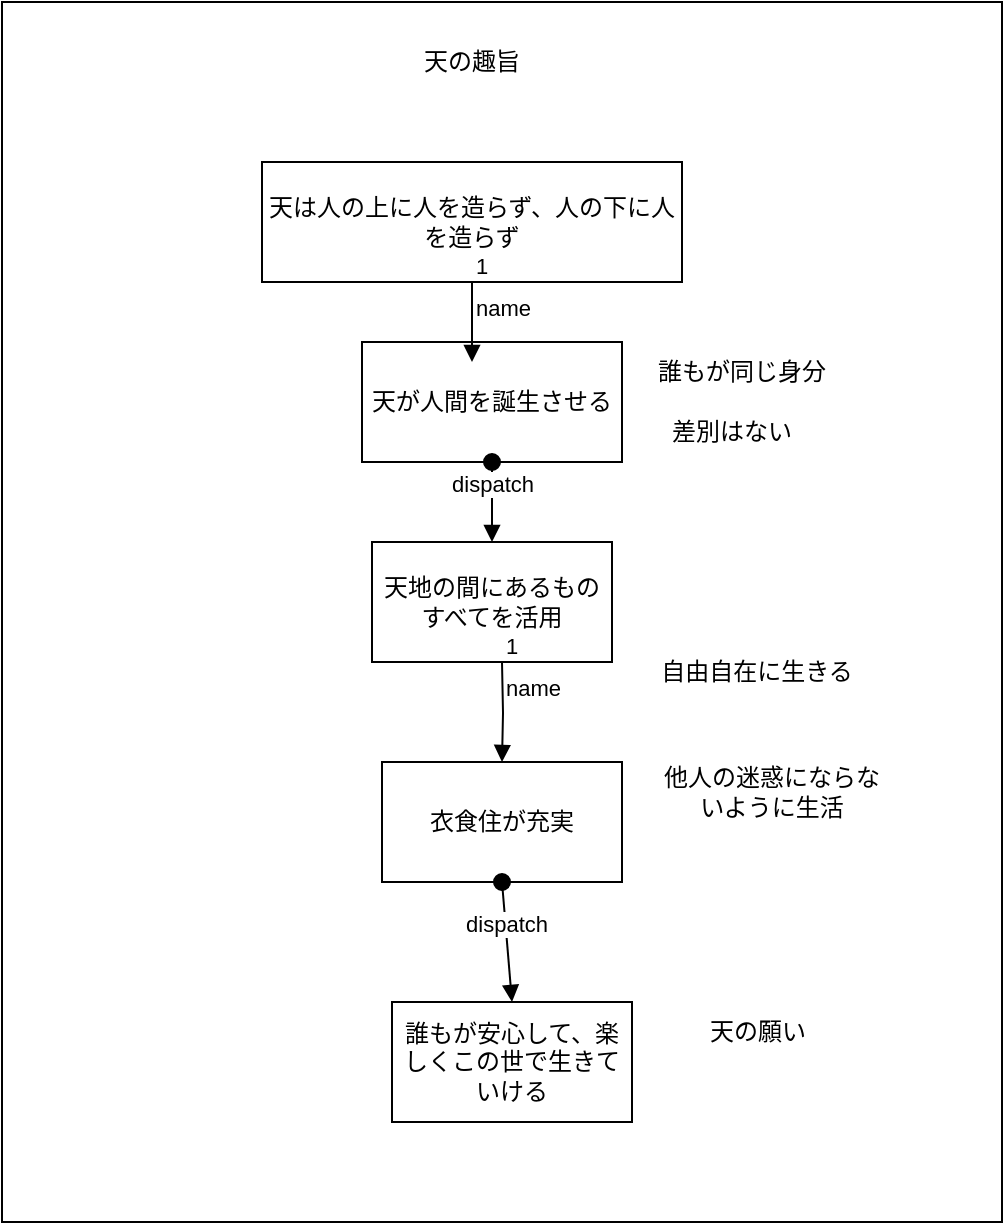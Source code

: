 <mxfile version="28.2.0">
  <diagram name="ページ1" id="taQEWdTHZiVdu1f6Igw2">
    <mxGraphModel dx="915" dy="541" grid="1" gridSize="10" guides="1" tooltips="1" connect="1" arrows="1" fold="1" page="1" pageScale="1" pageWidth="827" pageHeight="1169" math="0" shadow="0">
      <root>
        <mxCell id="0" />
        <mxCell id="1" parent="0" />
        <mxCell id="nmPzoguPQtyLXV5S9syo-3" value="" style="rounded=0;whiteSpace=wrap;html=1;" vertex="1" parent="1">
          <mxGeometry x="145" y="90" width="500" height="610" as="geometry" />
        </mxCell>
        <mxCell id="nmPzoguPQtyLXV5S9syo-1" value="天は人の上に人を造らず、人の下に人を造らず" style="rounded=0;whiteSpace=wrap;html=1;" vertex="1" parent="1">
          <mxGeometry x="275" y="170" width="210" height="60" as="geometry" />
        </mxCell>
        <mxCell id="nmPzoguPQtyLXV5S9syo-4" value="天が人間を誕生させる" style="rounded=0;whiteSpace=wrap;html=1;" vertex="1" parent="1">
          <mxGeometry x="325" y="260" width="130" height="60" as="geometry" />
        </mxCell>
        <mxCell id="nmPzoguPQtyLXV5S9syo-6" value="衣食住が充実" style="rounded=0;whiteSpace=wrap;html=1;" vertex="1" parent="1">
          <mxGeometry x="335" y="470" width="120" height="60" as="geometry" />
        </mxCell>
        <mxCell id="nmPzoguPQtyLXV5S9syo-7" value="誰もが同じ身分" style="text;html=1;align=center;verticalAlign=middle;whiteSpace=wrap;rounded=0;" vertex="1" parent="1">
          <mxGeometry x="470" y="260" width="90" height="30" as="geometry" />
        </mxCell>
        <mxCell id="nmPzoguPQtyLXV5S9syo-8" value="差別はない" style="text;html=1;align=center;verticalAlign=middle;whiteSpace=wrap;rounded=0;" vertex="1" parent="1">
          <mxGeometry x="470" y="290" width="80" height="30" as="geometry" />
        </mxCell>
        <mxCell id="nmPzoguPQtyLXV5S9syo-9" value="天地の間にあるものすべてを活用" style="rounded=0;whiteSpace=wrap;html=1;" vertex="1" parent="1">
          <mxGeometry x="330" y="360" width="120" height="60" as="geometry" />
        </mxCell>
        <mxCell id="nmPzoguPQtyLXV5S9syo-10" value="自由自在に生きる" style="text;html=1;align=center;verticalAlign=middle;whiteSpace=wrap;rounded=0;" vertex="1" parent="1">
          <mxGeometry x="470" y="410" width="105" height="30" as="geometry" />
        </mxCell>
        <mxCell id="nmPzoguPQtyLXV5S9syo-11" value="他人の迷惑にならないように生活" style="text;html=1;align=center;verticalAlign=middle;whiteSpace=wrap;rounded=0;" vertex="1" parent="1">
          <mxGeometry x="470" y="470" width="120" height="30" as="geometry" />
        </mxCell>
        <mxCell id="nmPzoguPQtyLXV5S9syo-13" value="天の趣旨" style="text;html=1;align=center;verticalAlign=middle;whiteSpace=wrap;rounded=0;" vertex="1" parent="1">
          <mxGeometry x="335" y="90" width="90" height="60" as="geometry" />
        </mxCell>
        <mxCell id="nmPzoguPQtyLXV5S9syo-14" value="誰もが安心して、楽しくこの世で生きていける" style="rounded=0;whiteSpace=wrap;html=1;" vertex="1" parent="1">
          <mxGeometry x="340" y="590" width="120" height="60" as="geometry" />
        </mxCell>
        <mxCell id="nmPzoguPQtyLXV5S9syo-15" value="天の願い" style="text;html=1;align=center;verticalAlign=middle;whiteSpace=wrap;rounded=0;" vertex="1" parent="1">
          <mxGeometry x="492.5" y="590" width="60" height="30" as="geometry" />
        </mxCell>
        <mxCell id="nmPzoguPQtyLXV5S9syo-16" value="name" style="endArrow=block;endFill=1;html=1;edgeStyle=orthogonalEdgeStyle;align=left;verticalAlign=top;rounded=0;exitX=0.5;exitY=1;exitDx=0;exitDy=0;" edge="1" parent="1" source="nmPzoguPQtyLXV5S9syo-1">
          <mxGeometry x="-1" relative="1" as="geometry">
            <mxPoint x="270" y="380" as="sourcePoint" />
            <mxPoint x="380" y="270" as="targetPoint" />
          </mxGeometry>
        </mxCell>
        <mxCell id="nmPzoguPQtyLXV5S9syo-17" value="1" style="edgeLabel;resizable=0;html=1;align=left;verticalAlign=bottom;" connectable="0" vertex="1" parent="nmPzoguPQtyLXV5S9syo-16">
          <mxGeometry x="-1" relative="1" as="geometry" />
        </mxCell>
        <mxCell id="nmPzoguPQtyLXV5S9syo-18" value="dispatch" style="html=1;verticalAlign=bottom;startArrow=oval;startFill=1;endArrow=block;startSize=8;curved=0;rounded=0;entryX=0.5;entryY=0;entryDx=0;entryDy=0;exitX=0.5;exitY=1;exitDx=0;exitDy=0;" edge="1" parent="1" source="nmPzoguPQtyLXV5S9syo-4" target="nmPzoguPQtyLXV5S9syo-9">
          <mxGeometry width="60" relative="1" as="geometry">
            <mxPoint x="320" y="320" as="sourcePoint" />
            <mxPoint x="380" y="320" as="targetPoint" />
          </mxGeometry>
        </mxCell>
        <mxCell id="nmPzoguPQtyLXV5S9syo-19" value="name" style="endArrow=block;endFill=1;html=1;edgeStyle=orthogonalEdgeStyle;align=left;verticalAlign=top;rounded=0;entryX=0.5;entryY=0;entryDx=0;entryDy=0;" edge="1" parent="1" target="nmPzoguPQtyLXV5S9syo-6">
          <mxGeometry x="-1" relative="1" as="geometry">
            <mxPoint x="395" y="420" as="sourcePoint" />
            <mxPoint x="430" y="420" as="targetPoint" />
          </mxGeometry>
        </mxCell>
        <mxCell id="nmPzoguPQtyLXV5S9syo-20" value="1" style="edgeLabel;resizable=0;html=1;align=left;verticalAlign=bottom;" connectable="0" vertex="1" parent="nmPzoguPQtyLXV5S9syo-19">
          <mxGeometry x="-1" relative="1" as="geometry" />
        </mxCell>
        <mxCell id="nmPzoguPQtyLXV5S9syo-21" value="dispatch" style="html=1;verticalAlign=bottom;startArrow=oval;startFill=1;endArrow=block;startSize=8;curved=0;rounded=0;entryX=0.5;entryY=0;entryDx=0;entryDy=0;exitX=0.5;exitY=1;exitDx=0;exitDy=0;" edge="1" parent="1" source="nmPzoguPQtyLXV5S9syo-6" target="nmPzoguPQtyLXV5S9syo-14">
          <mxGeometry width="60" relative="1" as="geometry">
            <mxPoint x="320" y="420" as="sourcePoint" />
            <mxPoint x="380" y="420" as="targetPoint" />
          </mxGeometry>
        </mxCell>
      </root>
    </mxGraphModel>
  </diagram>
</mxfile>

